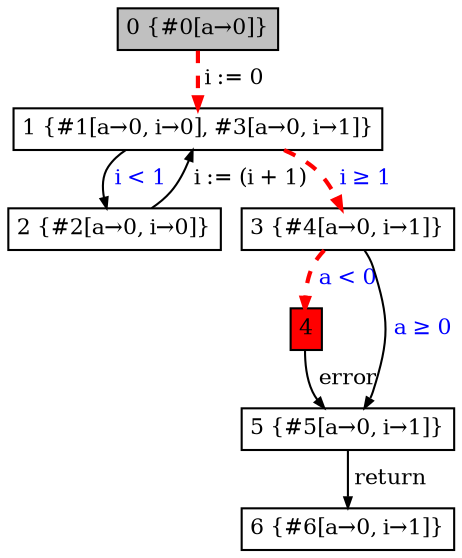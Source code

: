 digraph {
	ranksep=0.10
	nodesep=0.12
	node[fontsize=10.5,shape=box,height=0.02,width=0.02,margin="0.05,0.05"]
	edge[fontsize=10.5,arrowsize=0.5]

	0 [label="0 {#0[a→0]}",style=filled,fillcolor=gray]
	1 [label="6 {#6[a→0, i→1]}"]
	2 [label="2 {#2[a→0, i→0]}"]
	3 [label="1 {#1[a→0, i→0], #3[a→0, i→1]}"]
	4 [label="4",style=filled,fillcolor=red]
	5 [label="5 {#5[a→0, i→1]}"]
	6 [label="3 {#4[a→0, i→1]}"]


	6->4[label=" a < 0",fontcolor="#0000FF", color="#FF0000", style="bold,dashed"]
	5->1[label=" return"]
	2->3[label=" i := (i + 1)"]
	6->5[label=" a ≥ 0",fontcolor="#0000FF"]
	4->5[label=" error"]
	3->6[label=" i ≥ 1",fontcolor="#0000FF", color="#FF0000", style="bold,dashed"]
	0->3[label=" i := 0", color="#FF0000", style="bold,dashed"]
	3->2[label=" i < 1",fontcolor="#0000FF"]
}